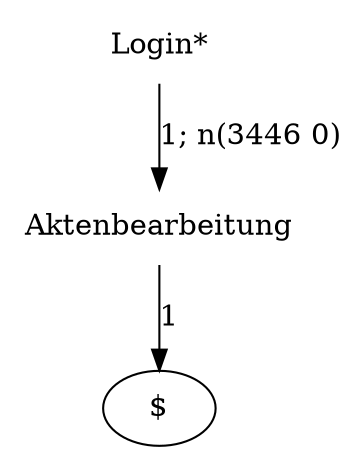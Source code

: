digraph G {"Login*" [label="Login*",shape=none];"Aktenbearbeitung" [label="Aktenbearbeitung",shape=none];"Login*"->"Aktenbearbeitung" [style=solid,label="1; n(3446 0)"];"Aktenbearbeitung"->"$" [style=solid,label="1"];}